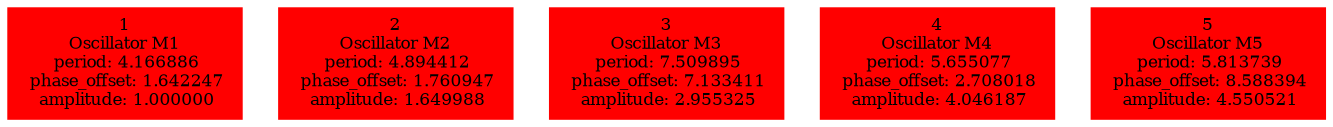  digraph g{ forcelabels=true;
1 [label=<1<BR />Oscillator M1<BR /> period: 4.166886<BR /> phase_offset: 1.642247<BR /> amplitude: 1.000000>, shape=box,color=red,style=filled,fontsize=8];2 [label=<2<BR />Oscillator M2<BR /> period: 4.894412<BR /> phase_offset: 1.760947<BR /> amplitude: 1.649988>, shape=box,color=red,style=filled,fontsize=8];3 [label=<3<BR />Oscillator M3<BR /> period: 7.509895<BR /> phase_offset: 7.133411<BR /> amplitude: 2.955325>, shape=box,color=red,style=filled,fontsize=8];4 [label=<4<BR />Oscillator M4<BR /> period: 5.655077<BR /> phase_offset: 2.708018<BR /> amplitude: 4.046187>, shape=box,color=red,style=filled,fontsize=8];5 [label=<5<BR />Oscillator M5<BR /> period: 5.813739<BR /> phase_offset: 8.588394<BR /> amplitude: 4.550521>, shape=box,color=red,style=filled,fontsize=8]; }
